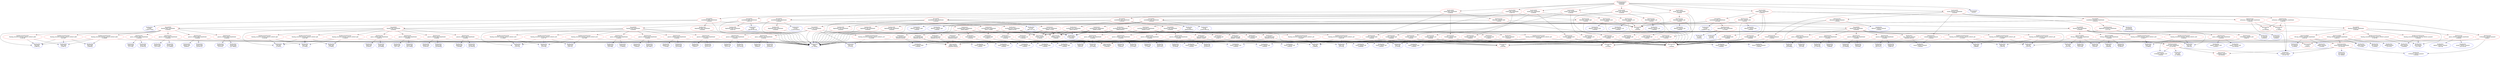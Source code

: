 digraph "combModel"{
"combModel" [ color=red, label="RooSimultaneous
combModel
0.000009"];
"model_bbH_combModel" [ color=red, label="RooProdPdf
model_bbH_combModel
0.000000"];
"modelBare_bbH_combModel" [ color=red, label="RooAddPdf
modelBare_bbH_combModel
0.000000"];
"bkgModel_bbH_combModel" [ color=red, label="RooKeysPdf
bkgModel_bbH_combModel
0.000000"];
"MRec" [ color=blue, label="RooRealVar
MRec
20.700000"];
"finalsig_bbH_combModel" [ color=red, label="RooAddPdf
finalsig_bbH_combModel
0.000000"];
"gauss_240GeV_bbH_combModel" [ color=red, label="RooGaussian
gauss_240GeV_bbH_combModel
0.000000"];
"mean_bbH" [ color=blue, label="RooRealVar
mean_bbH
78.562238"];
"sigma_bbH" [ color=blue, label="RooRealVar
sigma_bbH
5.217260"];
"gauss2_240GeV_bbH_combModel" [ color=red, label="RooGaussian
gauss2_240GeV_bbH_combModel
0.000000"];
"mean2_bbH" [ color=blue, label="RooRealVar
mean2_bbH
111.336805"];
"sigma2_bbH" [ color=blue, label="RooRealVar
sigma2_bbH
10.072050"];
"gauss3_240GeV_bbH_combModel" [ color=red, label="RooGaussian
gauss3_240GeV_bbH_combModel
0.000000"];
"mean3_bbH" [ color=blue, label="RooRealVar
mean3_bbH
130.952197"];
"sigma3_bbH" [ color=blue, label="RooRealVar
sigma3_bbH
6.690451"];
"gauss4_240GeV_bbH_combModel" [ color=red, label="RooGaussian
gauss4_240GeV_bbH_combModel
0.000000"];
"mean4_bbH" [ color=blue, label="RooRealVar
mean4_bbH
143.788004"];
"sigma4_bbH" [ color=blue, label="RooRealVar
sigma4_bbH
3.013224"];
"fsig_bbH" [ color=blue, label="RooRealVar
fsig_bbH
0.098156"];
"finalsig_recursive_fraction_gauss2_240GeV_bbH" [ color=red, label="RooRecursiveFraction
finalsig_recursive_fraction_gauss2_240GeV_bbH
0.180148"];
"fsig2_bbH" [ color=blue, label="RooRealVar
fsig2_bbH
0.199755"];
"finalsig_recursive_fraction_gauss3_240GeV_bbH" [ color=red, label="RooRecursiveFraction
finalsig_recursive_fraction_gauss3_240GeV_bbH
0.612997"];
"fsig3_bbH" [ color=blue, label="RooRealVar
fsig3_bbH
0.849384"];
"finalsig_recursive_fraction_gauss4_240GeV_bbH" [ color=red, label="RooRecursiveFraction
finalsig_recursive_fraction_gauss4_240GeV_bbH
0.108699"];
"1" [ color=red, label="RooConstVar
1
1.000000"];
"muZHsig_bbH_combModel" [ color=red, label="RooProduct
muZHsig_bbH_combModel
34009.498917"];
"varL_240GeV_bbH" [ color=red, label="RooProduct
varL_240GeV_bbH
5000000.000342"];
"Lmess_240GeV_bbH" [ color=blue, label="RooRealVar
Lmess_240GeV_bbH
1.000000"];
"Lideal_240GeV" [ color=red, label="RooConstVar
Lideal_240GeV
5000000.000000"];
"varE_240GeV_bbH" [ color=red, label="RooProduct
varE_240GeV_bbH
0.048268"];
"Emess_240GeV_bbH" [ color=blue, label="RooRealVar
Emess_240GeV_bbH
1.000000"];
"Eideal_240GeV" [ color=red, label="RooConstVar
Eideal_240GeV
0.048268"];
"CSTrue_240GeV" [ color=red, label="RooConstVar
CSTrue_240GeV
0.136350"];
"BRideal_240GeV" [ color=red, label="RooConstVar
BRideal_240GeV
1.000000"];
"muZH_240GeV" [ color=blue, label="RooRealVar
muZH_240GeV
1.033509"];
"N_bbH" [ color=blue, label="RooRealVar
N_bbH
71383.575940"];
"Lsmear_240GeV_bbH" [ color=red, label="RooGaussian
Lsmear_240GeV_bbH
1.000000"];
"0.001" [ color=red, label="RooConstVar
0.001
0.001000"];
"Esmear_240GeV_bbH" [ color=red, label="RooGaussian
Esmear_240GeV_bbH
1.000000"];
"0.01" [ color=red, label="RooConstVar
0.01
0.010000"];
"BRsmear_240GeV_bbH" [ color=red, label="RooGaussian
BRsmear_240GeV_bbH
1.000000"];
"BRmess_240GeV_bbH" [ color=blue, label="RooRealVar
BRmess_240GeV_bbH
1.000000"];
"0.002" [ color=red, label="RooConstVar
0.002
0.002000"];
"model_bcH_combModel" [ color=red, label="RooProdPdf
model_bcH_combModel
0.000000"];
"modelBare_bcH_combModel" [ color=red, label="RooAddPdf
modelBare_bcH_combModel
0.000000"];
"bkgModel_bcH_combModel" [ color=red, label="RooKeysPdf
bkgModel_bcH_combModel
0.000000"];
"finalsig_bcH_combModel" [ color=red, label="RooAddPdf
finalsig_bcH_combModel
0.000000"];
"gauss_240GeV_bcH_combModel" [ color=red, label="RooGaussian
gauss_240GeV_bcH_combModel
0.000001"];
"mean_bcH" [ color=blue, label="RooRealVar
mean_bcH
71.363934"];
"sigma_bcH" [ color=blue, label="RooRealVar
sigma_bcH
9.437968"];
"gauss2_240GeV_bcH_combModel" [ color=red, label="RooGaussian
gauss2_240GeV_bcH_combModel
0.000000"];
"mean2_bcH" [ color=blue, label="RooRealVar
mean2_bcH
106.760672"];
"sigma2_bcH" [ color=blue, label="RooRealVar
sigma2_bcH
7.056426"];
"gauss3_240GeV_bcH_combModel" [ color=red, label="RooGaussian
gauss3_240GeV_bcH_combModel
0.000000"];
"mean3_bcH" [ color=blue, label="RooRealVar
mean3_bcH
129.552991"];
"sigma3_bcH" [ color=blue, label="RooRealVar
sigma3_bcH
7.701946"];
"gauss4_240GeV_bcH_combModel" [ color=red, label="RooGaussian
gauss4_240GeV_bcH_combModel
0.000000"];
"mean4_bcH" [ color=blue, label="RooRealVar
mean4_bcH
145.871077"];
"sigma4_bcH" [ color=blue, label="RooRealVar
sigma4_bcH
2.091977"];
"fsig_bcH" [ color=blue, label="RooRealVar
fsig_bcH
0.527529"];
"finalsig_recursive_fraction_gauss2_240GeV_bcH" [ color=red, label="RooRecursiveFraction
finalsig_recursive_fraction_gauss2_240GeV_bcH
0.116845"];
"fsig2_bcH" [ color=blue, label="RooRealVar
fsig2_bcH
0.247306"];
"finalsig_recursive_fraction_gauss3_240GeV_bcH" [ color=red, label="RooRecursiveFraction
finalsig_recursive_fraction_gauss3_240GeV_bcH
0.297731"];
"fsig3_bcH" [ color=blue, label="RooRealVar
fsig3_bcH
0.837201"];
"finalsig_recursive_fraction_gauss4_240GeV_bcH" [ color=red, label="RooRecursiveFraction
finalsig_recursive_fraction_gauss4_240GeV_bcH
0.057895"];
"muZHsig_bcH_combModel" [ color=red, label="RooProduct
muZHsig_bcH_combModel
34009.501059"];
"varL_240GeV_bcH" [ color=red, label="RooProduct
varL_240GeV_bcH
5000000.003710"];
"Lmess_240GeV_bcH" [ color=blue, label="RooRealVar
Lmess_240GeV_bcH
1.000000"];
"varE_240GeV_bcH" [ color=red, label="RooProduct
varE_240GeV_bcH
0.048268"];
"Emess_240GeV_bcH" [ color=blue, label="RooRealVar
Emess_240GeV_bcH
1.000000"];
"N_bcH" [ color=blue, label="RooRealVar
N_bcH
212919.838501"];
"Lsmear_240GeV_bcH" [ color=red, label="RooGaussian
Lsmear_240GeV_bcH
1.000000"];
"Esmear_240GeV_bcH" [ color=red, label="RooGaussian
Esmear_240GeV_bcH
1.000000"];
"BRsmear_240GeV_bcH" [ color=red, label="RooGaussian
BRsmear_240GeV_bcH
1.000000"];
"BRmess_240GeV_bcH" [ color=blue, label="RooRealVar
BRmess_240GeV_bcH
1.000000"];
"model_bjH_combModel" [ color=red, label="RooProdPdf
model_bjH_combModel
0.000730"];
"modelBare_bjH_combModel" [ color=red, label="RooAddPdf
modelBare_bjH_combModel
0.000730"];
"bkgModel_bjH_combModel" [ color=red, label="RooKeysPdf
bkgModel_bjH_combModel
0.000729"];
"finalsig_bjH_combModel" [ color=red, label="RooAddPdf
finalsig_bjH_combModel
0.000643"];
"gauss_240GeV_bjH_combModel" [ color=red, label="RooGaussian
gauss_240GeV_bjH_combModel
0.085574"];
"mean_bjH" [ color=blue, label="RooRealVar
mean_bjH
39.200690"];
"sigma_bjH" [ color=blue, label="RooRealVar
sigma_bjH
8.343521"];
"gauss2_240GeV_bjH_combModel" [ color=red, label="RooGaussian
gauss2_240GeV_bjH_combModel
0.000000"];
"mean2_bjH" [ color=blue, label="RooRealVar
mean2_bjH
104.130095"];
"sigma2_bjH" [ color=blue, label="RooRealVar
sigma2_bjH
8.877185"];
"gauss3_240GeV_bjH_combModel" [ color=red, label="RooGaussian
gauss3_240GeV_bjH_combModel
0.000000"];
"mean3_bjH" [ color=blue, label="RooRealVar
mean3_bjH
129.062959"];
"sigma3_bjH" [ color=blue, label="RooRealVar
sigma3_bjH
6.302554"];
"gauss4_240GeV_bjH_combModel" [ color=red, label="RooGaussian
gauss4_240GeV_bjH_combModel
0.000000"];
"mean4_bjH" [ color=blue, label="RooRealVar
mean4_bjH
143.484194"];
"sigma4_bjH" [ color=blue, label="RooRealVar
sigma4_bjH
2.302998"];
"fsig_bjH" [ color=blue, label="RooRealVar
fsig_bjH
0.155553"];
"finalsig_recursive_fraction_gauss2_240GeV_bjH" [ color=red, label="RooRecursiveFraction
finalsig_recursive_fraction_gauss2_240GeV_bjH
0.182264"];
"fsig2_bjH" [ color=blue, label="RooRealVar
fsig2_bjH
0.215839"];
"finalsig_recursive_fraction_gauss3_240GeV_bjH" [ color=red, label="RooRecursiveFraction
finalsig_recursive_fraction_gauss3_240GeV_bjH
0.497268"];
"fsig3_bjH" [ color=blue, label="RooRealVar
fsig3_bjH
0.750954"];
"finalsig_recursive_fraction_gauss4_240GeV_bjH" [ color=red, label="RooRecursiveFraction
finalsig_recursive_fraction_gauss4_240GeV_bjH
0.164914"];
"muZHsig_bjH_combModel" [ color=red, label="RooProduct
muZHsig_bjH_combModel
34012.754999"];
"varL_240GeV_bjH" [ color=red, label="RooProduct
varL_240GeV_bjH
5000006.466778"];
"Lmess_240GeV_bjH" [ color=blue, label="RooRealVar
Lmess_240GeV_bjH
1.000001"];
"varE_240GeV_bjH" [ color=red, label="RooProduct
varE_240GeV_bjH
0.048273"];
"Emess_240GeV_bjH" [ color=blue, label="RooRealVar
Emess_240GeV_bjH
1.000094"];
"N_bjH" [ color=blue, label="RooRealVar
N_bjH
489166.381326"];
"Lsmear_240GeV_bjH" [ color=red, label="RooGaussian
Lsmear_240GeV_bjH
0.999999"];
"Esmear_240GeV_bjH" [ color=red, label="RooGaussian
Esmear_240GeV_bjH
0.999955"];
"BRsmear_240GeV_bjH" [ color=red, label="RooGaussian
BRsmear_240GeV_bjH
1.000000"];
"BRmess_240GeV_bjH" [ color=blue, label="RooRealVar
BRmess_240GeV_bjH
1.000000"];
"model_ccH_combModel" [ color=red, label="RooProdPdf
model_ccH_combModel
0.000000"];
"modelBare_ccH_combModel" [ color=red, label="RooAddPdf
modelBare_ccH_combModel
0.000000"];
"bkgModel_ccH_combModel" [ color=red, label="RooKeysPdf
bkgModel_ccH_combModel
0.000000"];
"finalsig_ccH_combModel" [ color=red, label="RooAddPdf
finalsig_ccH_combModel
0.000000"];
"gauss_240GeV_ccH_combModel" [ color=red, label="RooGaussian
gauss_240GeV_ccH_combModel
0.000000"];
"mean_ccH" [ color=blue, label="RooRealVar
mean_ccH
128.943207"];
"sigma_ccH" [ color=blue, label="RooRealVar
sigma_ccH
3.650870"];
"gauss2_240GeV_ccH_combModel" [ color=red, label="RooGaussian
gauss2_240GeV_ccH_combModel
0.000000"];
"mean2_ccH" [ color=blue, label="RooRealVar
mean2_ccH
134.102338"];
"sigma2_ccH" [ color=blue, label="RooRealVar
sigma2_ccH
6.251704"];
"fsig_ccH" [ color=blue, label="RooRealVar
fsig_ccH
0.757916"];
"finalsig_recursive_fraction_gauss2_240GeV_ccH" [ color=red, label="RooRecursiveFraction
finalsig_recursive_fraction_gauss2_240GeV_ccH
0.242084"];
"muZHsig_ccH_combModel" [ color=red, label="RooProduct
muZHsig_ccH_combModel
34009.715336"];
"varL_240GeV_ccH" [ color=red, label="RooProduct
varL_240GeV_ccH
5000009.859827"];
"Lmess_240GeV_ccH" [ color=blue, label="RooRealVar
Lmess_240GeV_ccH
1.000002"];
"varE_240GeV_ccH" [ color=red, label="RooProduct
varE_240GeV_ccH
0.048268"];
"Emess_240GeV_ccH" [ color=blue, label="RooRealVar
Emess_240GeV_ccH
1.000004"];
"N_ccH" [ color=blue, label="RooRealVar
N_ccH
9607.411745"];
"Lsmear_240GeV_ccH" [ color=red, label="RooGaussian
Lsmear_240GeV_ccH
0.999998"];
"Esmear_240GeV_ccH" [ color=red, label="RooGaussian
Esmear_240GeV_ccH
1.000000"];
"BRsmear_240GeV_ccH" [ color=red, label="RooGaussian
BRsmear_240GeV_ccH
1.000000"];
"BRmess_240GeV_ccH" [ color=blue, label="RooRealVar
BRmess_240GeV_ccH
1.000000"];
"model_cjH_combModel" [ color=red, label="RooProdPdf
model_cjH_combModel
0.000000"];
"modelBare_cjH_combModel" [ color=red, label="RooAddPdf
modelBare_cjH_combModel
0.000000"];
"bkgModel_cjH_combModel" [ color=red, label="RooKeysPdf
bkgModel_cjH_combModel
0.000000"];
"finalsig_cjH_combModel" [ color=red, label="RooAddPdf
finalsig_cjH_combModel
0.000000"];
"gauss_240GeV_cjH_combModel" [ color=red, label="RooGaussian
gauss_240GeV_cjH_combModel
0.000000"];
"mean_cjH" [ color=blue, label="RooRealVar
mean_cjH
126.104832"];
"sigma_cjH" [ color=blue, label="RooRealVar
sigma_cjH
4.302787"];
"gauss2_240GeV_cjH_combModel" [ color=red, label="RooGaussian
gauss2_240GeV_cjH_combModel
0.000000"];
"mean2_cjH" [ color=blue, label="RooRealVar
mean2_cjH
113.476057"];
"sigma2_cjH" [ color=blue, label="RooRealVar
sigma2_cjH
2.564433"];
"gauss3_240GeV_cjH_combModel" [ color=red, label="RooGaussian
gauss3_240GeV_cjH_combModel
0.000000"];
"mean3_cjH" [ color=blue, label="RooRealVar
mean3_cjH
146.557673"];
"sigma3_cjH" [ color=blue, label="RooRealVar
sigma3_cjH
1.714892"];
"gauss4_240GeV_cjH_combModel" [ color=red, label="RooGaussian
gauss4_240GeV_cjH_combModel
0.000000"];
"mean4_cjH" [ color=blue, label="RooRealVar
mean4_cjH
135.097072"];
"sigma4_cjH" [ color=blue, label="RooRealVar
sigma4_cjH
6.226286"];
"fsig_cjH" [ color=blue, label="RooRealVar
fsig_cjH
0.409056"];
"finalsig_recursive_fraction_gauss2_240GeV_cjH" [ color=red, label="RooRecursiveFraction
finalsig_recursive_fraction_gauss2_240GeV_cjH
0.044407"];
"fsig2_cjH" [ color=blue, label="RooRealVar
fsig2_cjH
0.075146"];
"finalsig_recursive_fraction_gauss3_240GeV_cjH" [ color=red, label="RooRecursiveFraction
finalsig_recursive_fraction_gauss3_240GeV_cjH
0.065130"];
"fsig3_cjH" [ color=blue, label="RooRealVar
fsig3_cjH
0.119169"];
"finalsig_recursive_fraction_gauss4_240GeV_cjH" [ color=red, label="RooRecursiveFraction
finalsig_recursive_fraction_gauss4_240GeV_cjH
0.481406"];
"muZHsig_cjH_combModel" [ color=red, label="RooProduct
muZHsig_cjH_combModel
34010.508153"];
"varL_240GeV_cjH" [ color=red, label="RooProduct
varL_240GeV_cjH
5000001.046627"];
"Lmess_240GeV_cjH" [ color=blue, label="RooRealVar
Lmess_240GeV_cjH
1.000000"];
"varE_240GeV_cjH" [ color=red, label="RooProduct
varE_240GeV_cjH
0.048270"];
"Emess_240GeV_cjH" [ color=blue, label="RooRealVar
Emess_240GeV_cjH
1.000029"];
"N_cjH" [ color=blue, label="RooRealVar
N_cjH
484610.059257"];
"Lsmear_240GeV_cjH" [ color=red, label="RooGaussian
Lsmear_240GeV_cjH
1.000000"];
"Esmear_240GeV_cjH" [ color=red, label="RooGaussian
Esmear_240GeV_cjH
0.999996"];
"BRsmear_240GeV_cjH" [ color=red, label="RooGaussian
BRsmear_240GeV_cjH
1.000000"];
"BRmess_240GeV_cjH" [ color=blue, label="RooRealVar
BRmess_240GeV_cjH
1.000000"];
"model_eeH_combModel" [ color=red, label="RooProdPdf
model_eeH_combModel
0.000223"];
"modelBare_eeH_combModel" [ color=red, label="RooAddPdf
modelBare_eeH_combModel
0.002496"];
"bkgModel_eeH_combModel" [ color=red, label="RooPolynomial
bkgModel_eeH_combModel
2.315802"];
"a0_eeH" [ color=blue, label="RooRealVar
a0_eeH
0.072724"];
"a1_eeH" [ color=blue, label="RooRealVar
a1_eeH
-0.000442"];
"finalsig_eeH_combModel" [ color=red, label="RooAddPdf
finalsig_eeH_combModel
0.000000"];
"CB1sig_240GeV_eeH_combModel" [ color=red, label="RooCrystalBall
CB1sig_240GeV_eeH_combModel
0.000000"];
"mean_eeH_combModel" [ color=red, label="RooFormulaVar
mean_eeH_combModel
125.307833"];
"COMmess_240GeV_eeH" [ color=blue, label="RooRealVar
COMmess_240GeV_eeH
1.000000"];
"mZ_eeH" [ color=blue, label="RooRealVar
mZ_eeH
91.188000"];
"COMideal_240GeV" [ color=red, label="RooConstVar
COMideal_240GeV
240.000000"];
"mHmess_240GeV" [ color=blue, label="RooRealVar
mHmess_240GeV
125.307758"];
"sigma_eeH" [ color=blue, label="RooRealVar
sigma_eeH
3.041497"];
"alphaL_eeH" [ color=blue, label="RooRealVar
alphaL_eeH
6.247268"];
"NL_eeH" [ color=blue, label="RooRealVar
NL_eeH
9.975766"];
"CB2sig_240GeV_eeH_combModel" [ color=red, label="RooCrystalBall
CB2sig_240GeV_eeH_combModel
0.000000"];
"alphaR_eeH" [ color=blue, label="RooRealVar
alphaR_eeH
6.298333"];
"NR_eeH" [ color=blue, label="RooRealVar
NR_eeH
9.964398"];
"gauss_240GeV_eeH_combModel" [ color=red, label="RooGaussian
gauss_240GeV_eeH_combModel
0.000000"];
"mean2_240GeV_eeH" [ color=blue, label="RooRealVar
mean2_240GeV_eeH
135.564362"];
"sigma2_240GeV_eeH" [ color=blue, label="RooRealVar
sigma2_240GeV_eeH
4.003911"];
"fsig_eeH" [ color=blue, label="RooRealVar
fsig_eeH
0.602180"];
"finalsig_recursive_fraction_CB2sig_240GeV_eeH" [ color=red, label="RooRecursiveFraction
finalsig_recursive_fraction_CB2sig_240GeV_eeH
0.058343"];
"fsig2_eeH" [ color=blue, label="RooRealVar
fsig2_eeH
0.146656"];
"finalsig_recursive_fraction_gauss_240GeV_eeH" [ color=red, label="RooRecursiveFraction
finalsig_recursive_fraction_gauss_240GeV_eeH
0.339477"];
"muZHsig_eeH_combModel" [ color=red, label="RooProduct
muZHsig_eeH_combModel
34008.943878"];
"varL_240GeV_eeH" [ color=red, label="RooProduct
varL_240GeV_eeH
5000008.359764"];
"Lmess_240GeV_eeH" [ color=blue, label="RooRealVar
Lmess_240GeV_eeH
1.000002"];
"varE_240GeV_eeH" [ color=red, label="RooProduct
varE_240GeV_eeH
0.048267"];
"Emess_240GeV_eeH" [ color=blue, label="RooRealVar
Emess_240GeV_eeH
0.999982"];
"N_eeH" [ color=blue, label="RooRealVar
N_eeH
32498.927709"];
"mHsmear_240GeV_eeH_combModel" [ color=red, label="RooGaussian
mHsmear_240GeV_eeH_combModel
0.089260"];
"125" [ color=red, label="RooConstVar
125
125.000000"];
"0.14" [ color=red, label="RooConstVar
0.14
0.140000"];
"Lsmear_240GeV_eeH" [ color=red, label="RooGaussian
Lsmear_240GeV_eeH
0.999999"];
"Esmear_240GeV_eeH" [ color=red, label="RooGaussian
Esmear_240GeV_eeH
0.999998"];
"COMsmear_240GeV_eeH" [ color=red, label="RooGaussian
COMsmear_240GeV_eeH
0.999707"];
"1.2e-05" [ color=red, label="RooConstVar
1.2e-05
0.000012"];
"BRsmear_240GeV_eeH" [ color=red, label="RooGaussian
BRsmear_240GeV_eeH
1.000000"];
"BRmess_240GeV_eeH" [ color=blue, label="RooRealVar
BRmess_240GeV_eeH
1.000000"];
"model_ijH_combModel" [ color=red, label="RooProdPdf
model_ijH_combModel
0.000000"];
"modelBare_ijH_combModel" [ color=red, label="RooAddPdf
modelBare_ijH_combModel
0.000000"];
"bkgModel_ijH_combModel" [ color=red, label="RooKeysPdf
bkgModel_ijH_combModel
0.000000"];
"finalsig_ijH_combModel" [ color=red, label="RooAddPdf
finalsig_ijH_combModel
0.000000"];
"gauss_240GeV_ijH_combModel" [ color=red, label="RooGaussian
gauss_240GeV_ijH_combModel
0.000000"];
"mean_ijH" [ color=blue, label="RooRealVar
mean_ijH
130.634894"];
"sigma_ijH" [ color=blue, label="RooRealVar
sigma_ijH
2.011039"];
"gauss2_240GeV_ijH_combModel" [ color=red, label="RooGaussian
gauss2_240GeV_ijH_combModel
0.000000"];
"mean2_ijH" [ color=blue, label="RooRealVar
mean2_ijH
127.387543"];
"sigma2_ijH" [ color=blue, label="RooRealVar
sigma2_ijH
1.069638"];
"gauss3_240GeV_ijH_combModel" [ color=red, label="RooGaussian
gauss3_240GeV_ijH_combModel
0.000000"];
"mean3_ijH" [ color=blue, label="RooRealVar
mean3_ijH
124.300000"];
"sigma3_ijH" [ color=blue, label="RooRealVar
sigma3_ijH
0.010000"];
"gauss4_240GeV_ijH_combModel" [ color=red, label="RooGaussian
gauss4_240GeV_ijH_combModel
0.000000"];
"mean4_ijH" [ color=blue, label="RooRealVar
mean4_ijH
138.212111"];
"sigma4_ijH" [ color=blue, label="RooRealVar
sigma4_ijH
4.998753"];
"fsig_ijH" [ color=blue, label="RooRealVar
fsig_ijH
0.357139"];
"finalsig_recursive_fraction_gauss2_240GeV_ijH" [ color=red, label="RooRecursiveFraction
finalsig_recursive_fraction_gauss2_240GeV_ijH
0.195262"];
"fsig2_ijH" [ color=blue, label="RooRealVar
fsig2_ijH
0.303740"];
"finalsig_recursive_fraction_gauss3_240GeV_ijH" [ color=red, label="RooRecursiveFraction
finalsig_recursive_fraction_gauss3_240GeV_ijH
0.295687"];
"fsig3_ijH" [ color=blue, label="RooRealVar
fsig3_ijH
0.660607"];
"finalsig_recursive_fraction_gauss4_240GeV_ijH" [ color=red, label="RooRecursiveFraction
finalsig_recursive_fraction_gauss4_240GeV_ijH
0.151912"];
"muZHsig_ijH_combModel" [ color=red, label="RooProduct
muZHsig_ijH_combModel
34009.519386"];
"varL_240GeV_ijH" [ color=red, label="RooProduct
varL_240GeV_ijH
4999997.285665"];
"Lmess_240GeV_ijH" [ color=blue, label="RooRealVar
Lmess_240GeV_ijH
0.999999"];
"varE_240GeV_ijH" [ color=red, label="RooProduct
varE_240GeV_ijH
0.048268"];
"Emess_240GeV_ijH" [ color=blue, label="RooRealVar
Emess_240GeV_ijH
1.000001"];
"N_ijH" [ color=blue, label="RooRealVar
N_ijH
102941.694159"];
"Lsmear_240GeV_ijH" [ color=red, label="RooGaussian
Lsmear_240GeV_ijH
1.000000"];
"Esmear_240GeV_ijH" [ color=red, label="RooGaussian
Esmear_240GeV_ijH
1.000000"];
"BRsmear_240GeV_ijH" [ color=red, label="RooGaussian
BRsmear_240GeV_ijH
1.000000"];
"BRmess_240GeV_ijH" [ color=blue, label="RooRealVar
BRmess_240GeV_ijH
1.000000"];
"model_mumuH_combModel" [ color=red, label="RooProdPdf
model_mumuH_combModel
0.000395"];
"modelBare_mumuH_combModel" [ color=red, label="RooAddPdf
modelBare_mumuH_combModel
0.004425"];
"bkgModel_mumuH_combModel" [ color=red, label="RooPolynomial
bkgModel_mumuH_combModel
1.072740"];
"a0_mumuH" [ color=blue, label="RooRealVar
a0_mumuH
0.004612"];
"a1_mumuH" [ color=blue, label="RooRealVar
a1_mumuH
-0.000053"];
"finalsig_mumuH_combModel" [ color=red, label="RooAddPdf
finalsig_mumuH_combModel
0.000465"];
"CB1sig_240GeV_mumuH_combModel" [ color=red, label="RooCrystalBall
CB1sig_240GeV_mumuH_combModel
0.005145"];
"mean_mumuH_combModel" [ color=red, label="RooFormulaVar
mean_mumuH_combModel
125.307818"];
"COMmess_240GeV_mumuH" [ color=blue, label="RooRealVar
COMmess_240GeV_mumuH
1.000000"];
"mZ_mumuH" [ color=blue, label="RooRealVar
mZ_mumuH
91.188000"];
"sigma_mumuH" [ color=blue, label="RooRealVar
sigma_mumuH
0.725594"];
"alphaL_mumuH" [ color=blue, label="RooRealVar
alphaL_mumuH
2.978362"];
"NL_mumuH" [ color=blue, label="RooRealVar
NL_mumuH
0.100004"];
"CB2sig_240GeV_mumuH_combModel" [ color=red, label="RooCrystalBall
CB2sig_240GeV_mumuH_combModel
0.005151"];
"alphaR_mumuH" [ color=blue, label="RooRealVar
alphaR_mumuH
2.977879"];
"NR_mumuH" [ color=blue, label="RooRealVar
NR_mumuH
0.100044"];
"gauss_240GeV_mumuH_combModel" [ color=red, label="RooGaussian
gauss_240GeV_mumuH_combModel
0.000000"];
"mean2_240GeV_mumuH" [ color=blue, label="RooRealVar
mean2_240GeV_mumuH
128.318158"];
"sigma2_240GeV_mumuH" [ color=blue, label="RooRealVar
sigma2_240GeV_mumuH
7.095798"];
"fsig_mumuH" [ color=blue, label="RooRealVar
fsig_mumuH
0.217296"];
"finalsig_recursive_fraction_CB2sig_240GeV_mumuH" [ color=red, label="RooRecursiveFraction
finalsig_recursive_fraction_CB2sig_240GeV_mumuH
0.000000"];
"fsig2_mumuH" [ color=blue, label="RooRealVar
fsig2_mumuH
0.000000"];
"finalsig_recursive_fraction_gauss_240GeV_mumuH" [ color=red, label="RooRecursiveFraction
finalsig_recursive_fraction_gauss_240GeV_mumuH
0.782704"];
"muZHsig_mumuH_combModel" [ color=red, label="RooProduct
muZHsig_mumuH_combModel
34009.515042"];
"varL_240GeV_mumuH" [ color=red, label="RooProduct
varL_240GeV_mumuH
5000000.095143"];
"Lmess_240GeV_mumuH" [ color=blue, label="RooRealVar
Lmess_240GeV_mumuH
1.000000"];
"varE_240GeV_mumuH" [ color=red, label="RooProduct
varE_240GeV_mumuH
0.048268"];
"Emess_240GeV_mumuH" [ color=blue, label="RooRealVar
Emess_240GeV_mumuH
1.000000"];
"N_mumuH" [ color=blue, label="RooRealVar
N_mumuH
32870.972897"];
"mHsmear_240GeV_mumuH_combModel" [ color=red, label="RooGaussian
mHsmear_240GeV_mumuH_combModel
0.089260"];
"Lsmear_240GeV_mumuH" [ color=red, label="RooGaussian
Lsmear_240GeV_mumuH
1.000000"];
"Esmear_240GeV_mumuH" [ color=red, label="RooGaussian
Esmear_240GeV_mumuH
1.000000"];
"COMsmear_240GeV_mumuH" [ color=red, label="RooGaussian
COMsmear_240GeV_mumuH
0.999817"];
"BRsmear_240GeV_mumuH" [ color=red, label="RooGaussian
BRsmear_240GeV_mumuH
1.000000"];
"BRmess_240GeV_mumuH" [ color=blue, label="RooRealVar
BRmess_240GeV_mumuH
1.000000"];
"channel" [ color=blue, label="RooCategory
channel"];
"finalsig_recursive_fraction_gauss2_240GeV_ijH" -> "fsig_ijH";
"finalsig_recursive_fraction_gauss2_240GeV_ijH" -> "fsig2_ijH";
"finalsig_recursive_fraction_gauss3_240GeV_ijH" -> "fsig_ijH";
"finalsig_recursive_fraction_gauss3_240GeV_ijH" -> "fsig2_ijH";
"finalsig_recursive_fraction_gauss3_240GeV_ijH" -> "fsig3_ijH";
"finalsig_recursive_fraction_gauss4_240GeV_ijH" -> "fsig_ijH";
"finalsig_recursive_fraction_gauss4_240GeV_ijH" -> "fsig2_ijH";
"finalsig_recursive_fraction_gauss4_240GeV_ijH" -> "fsig3_ijH";
"finalsig_recursive_fraction_gauss4_240GeV_ijH" -> "1";
"gauss_240GeV_bbH_combModel" -> "mean_bbH";
"gauss_240GeV_bbH_combModel" -> "sigma_bbH";
"gauss_240GeV_bbH_combModel" -> "MRec";
"modelBare_bbH_combModel" -> "MRec";
"modelBare_bbH_combModel" -> "bkgModel_bbH_combModel";
"modelBare_bbH_combModel" -> "finalsig_bbH_combModel";
"modelBare_bbH_combModel" -> "muZHsig_bbH_combModel";
"modelBare_bbH_combModel" -> "N_bbH";
"bkgModel_bbH_combModel" -> "MRec";
"finalsig_bbH_combModel" -> "gauss_240GeV_bbH_combModel";
"finalsig_bbH_combModel" -> "MRec";
"finalsig_bbH_combModel" -> "gauss2_240GeV_bbH_combModel";
"finalsig_bbH_combModel" -> "gauss3_240GeV_bbH_combModel";
"finalsig_bbH_combModel" -> "gauss4_240GeV_bbH_combModel";
"finalsig_bbH_combModel" -> "fsig_bbH";
"finalsig_bbH_combModel" -> "finalsig_recursive_fraction_gauss2_240GeV_bbH";
"finalsig_bbH_combModel" -> "finalsig_recursive_fraction_gauss3_240GeV_bbH";
"finalsig_bbH_combModel" -> "finalsig_recursive_fraction_gauss4_240GeV_bbH";
"gauss2_240GeV_bbH_combModel" -> "MRec";
"gauss2_240GeV_bbH_combModel" -> "mean2_bbH";
"gauss2_240GeV_bbH_combModel" -> "sigma2_bbH";
"gauss3_240GeV_bbH_combModel" -> "MRec";
"gauss3_240GeV_bbH_combModel" -> "mean3_bbH";
"gauss3_240GeV_bbH_combModel" -> "sigma3_bbH";
"gauss4_240GeV_bbH_combModel" -> "MRec";
"gauss4_240GeV_bbH_combModel" -> "mean4_bbH";
"gauss4_240GeV_bbH_combModel" -> "sigma4_bbH";
"finalsig_recursive_fraction_gauss2_240GeV_bbH" -> "fsig_bbH";
"finalsig_recursive_fraction_gauss2_240GeV_bbH" -> "fsig2_bbH";
"finalsig_recursive_fraction_gauss3_240GeV_bbH" -> "fsig_bbH";
"finalsig_recursive_fraction_gauss3_240GeV_bbH" -> "fsig2_bbH";
"finalsig_recursive_fraction_gauss3_240GeV_bbH" -> "fsig3_bbH";
"finalsig_recursive_fraction_gauss4_240GeV_bbH" -> "fsig_bbH";
"finalsig_recursive_fraction_gauss4_240GeV_bbH" -> "fsig2_bbH";
"finalsig_recursive_fraction_gauss4_240GeV_bbH" -> "fsig3_bbH";
"finalsig_recursive_fraction_gauss4_240GeV_bbH" -> "1";
"Lsmear_240GeV_bbH" -> "1";
"Lsmear_240GeV_bbH" -> "Lmess_240GeV_bbH";
"Lsmear_240GeV_bbH" -> "0.001";
"varL_240GeV_bbH" -> "Lmess_240GeV_bbH";
"varL_240GeV_bbH" -> "Lideal_240GeV";
"varL_240GeV_bcH" -> "Lideal_240GeV";
"varL_240GeV_bcH" -> "Lmess_240GeV_bcH";
"Lsmear_240GeV_bcH" -> "1";
"Lsmear_240GeV_bcH" -> "Lmess_240GeV_bcH";
"Lsmear_240GeV_bcH" -> "0.001";
"Lsmear_240GeV_bjH" -> "1";
"Lsmear_240GeV_bjH" -> "0.001";
"Lsmear_240GeV_bjH" -> "Lmess_240GeV_bjH";
"varL_240GeV_bjH" -> "Lideal_240GeV";
"varL_240GeV_bjH" -> "Lmess_240GeV_bjH";
"varE_240GeV_bjH" -> "Emess_240GeV_bjH";
"varE_240GeV_bjH" -> "Eideal_240GeV";
"Esmear_240GeV_bjH" -> "1";
"Esmear_240GeV_bjH" -> "Emess_240GeV_bjH";
"Esmear_240GeV_bjH" -> "0.01";
"Esmear_240GeV_bbH" -> "1";
"Esmear_240GeV_bbH" -> "0.01";
"Esmear_240GeV_bbH" -> "Emess_240GeV_bbH";
"varE_240GeV_bbH" -> "Emess_240GeV_bbH";
"varE_240GeV_bbH" -> "Eideal_240GeV";
"varE_240GeV_bcH" -> "Eideal_240GeV";
"varE_240GeV_bcH" -> "Emess_240GeV_bcH";
"Esmear_240GeV_bcH" -> "1";
"Esmear_240GeV_bcH" -> "0.01";
"Esmear_240GeV_bcH" -> "Emess_240GeV_bcH";
"gauss_240GeV_bcH_combModel" -> "MRec";
"gauss_240GeV_bcH_combModel" -> "mean_bcH";
"gauss_240GeV_bcH_combModel" -> "sigma_bcH";
"gauss2_240GeV_bcH_combModel" -> "MRec";
"gauss2_240GeV_bcH_combModel" -> "mean2_bcH";
"gauss2_240GeV_bcH_combModel" -> "sigma2_bcH";
"finalsig_bcH_combModel" -> "MRec";
"finalsig_bcH_combModel" -> "gauss_240GeV_bcH_combModel";
"finalsig_bcH_combModel" -> "gauss2_240GeV_bcH_combModel";
"finalsig_bcH_combModel" -> "gauss3_240GeV_bcH_combModel";
"finalsig_bcH_combModel" -> "gauss4_240GeV_bcH_combModel";
"finalsig_bcH_combModel" -> "fsig_bcH";
"finalsig_bcH_combModel" -> "finalsig_recursive_fraction_gauss2_240GeV_bcH";
"finalsig_bcH_combModel" -> "finalsig_recursive_fraction_gauss3_240GeV_bcH";
"finalsig_bcH_combModel" -> "finalsig_recursive_fraction_gauss4_240GeV_bcH";
"gauss3_240GeV_bcH_combModel" -> "MRec";
"gauss3_240GeV_bcH_combModel" -> "mean3_bcH";
"gauss3_240GeV_bcH_combModel" -> "sigma3_bcH";
"gauss4_240GeV_bcH_combModel" -> "MRec";
"gauss4_240GeV_bcH_combModel" -> "mean4_bcH";
"gauss4_240GeV_bcH_combModel" -> "sigma4_bcH";
"finalsig_recursive_fraction_gauss2_240GeV_bcH" -> "fsig_bcH";
"finalsig_recursive_fraction_gauss2_240GeV_bcH" -> "fsig2_bcH";
"finalsig_recursive_fraction_gauss3_240GeV_bcH" -> "fsig_bcH";
"finalsig_recursive_fraction_gauss3_240GeV_bcH" -> "fsig2_bcH";
"finalsig_recursive_fraction_gauss3_240GeV_bcH" -> "fsig3_bcH";
"finalsig_recursive_fraction_gauss4_240GeV_bcH" -> "1";
"finalsig_recursive_fraction_gauss4_240GeV_bcH" -> "fsig_bcH";
"finalsig_recursive_fraction_gauss4_240GeV_bcH" -> "fsig2_bcH";
"finalsig_recursive_fraction_gauss4_240GeV_bcH" -> "fsig3_bcH";
"varL_240GeV_ccH" -> "Lideal_240GeV";
"varL_240GeV_ccH" -> "Lmess_240GeV_ccH";
"Lsmear_240GeV_ccH" -> "1";
"Lsmear_240GeV_ccH" -> "0.001";
"Lsmear_240GeV_ccH" -> "Lmess_240GeV_ccH";
"gauss_240GeV_ccH_combModel" -> "MRec";
"gauss_240GeV_ccH_combModel" -> "mean_ccH";
"gauss_240GeV_ccH_combModel" -> "sigma_ccH";
"gauss2_240GeV_ccH_combModel" -> "MRec";
"gauss2_240GeV_ccH_combModel" -> "mean2_ccH";
"gauss2_240GeV_ccH_combModel" -> "sigma2_ccH";
"finalsig_ccH_combModel" -> "MRec";
"finalsig_ccH_combModel" -> "gauss_240GeV_ccH_combModel";
"finalsig_ccH_combModel" -> "gauss2_240GeV_ccH_combModel";
"finalsig_ccH_combModel" -> "fsig_ccH";
"finalsig_ccH_combModel" -> "finalsig_recursive_fraction_gauss2_240GeV_ccH";
"finalsig_recursive_fraction_gauss2_240GeV_ccH" -> "1";
"finalsig_recursive_fraction_gauss2_240GeV_ccH" -> "fsig_ccH";
"varE_240GeV_ccH" -> "Eideal_240GeV";
"varE_240GeV_ccH" -> "Emess_240GeV_ccH";
"Esmear_240GeV_ccH" -> "1";
"Esmear_240GeV_ccH" -> "0.01";
"Esmear_240GeV_ccH" -> "Emess_240GeV_ccH";
"model_ccH_combModel" -> "Lsmear_240GeV_ccH";
"model_ccH_combModel" -> "Esmear_240GeV_ccH";
"model_ccH_combModel" -> "modelBare_ccH_combModel";
"model_ccH_combModel" -> "BRsmear_240GeV_ccH";
"modelBare_ccH_combModel" -> "MRec";
"modelBare_ccH_combModel" -> "finalsig_ccH_combModel";
"modelBare_ccH_combModel" -> "bkgModel_ccH_combModel";
"modelBare_ccH_combModel" -> "muZHsig_ccH_combModel";
"modelBare_ccH_combModel" -> "N_ccH";
"bkgModel_ccH_combModel" -> "MRec";
"muZHsig_ccH_combModel" -> "CSTrue_240GeV";
"muZHsig_ccH_combModel" -> "BRideal_240GeV";
"muZHsig_ccH_combModel" -> "varL_240GeV_ccH";
"muZHsig_ccH_combModel" -> "varE_240GeV_ccH";
"muZHsig_ccH_combModel" -> "muZH_240GeV";
"muZHsig_bbH_combModel" -> "varL_240GeV_bbH";
"muZHsig_bbH_combModel" -> "varE_240GeV_bbH";
"muZHsig_bbH_combModel" -> "CSTrue_240GeV";
"muZHsig_bbH_combModel" -> "BRideal_240GeV";
"muZHsig_bbH_combModel" -> "muZH_240GeV";
"muZHsig_bcH_combModel" -> "varL_240GeV_bcH";
"muZHsig_bcH_combModel" -> "varE_240GeV_bcH";
"muZHsig_bcH_combModel" -> "CSTrue_240GeV";
"muZHsig_bcH_combModel" -> "BRideal_240GeV";
"muZHsig_bcH_combModel" -> "muZH_240GeV";
"modelBare_bcH_combModel" -> "MRec";
"modelBare_bcH_combModel" -> "finalsig_bcH_combModel";
"modelBare_bcH_combModel" -> "muZHsig_bcH_combModel";
"modelBare_bcH_combModel" -> "bkgModel_bcH_combModel";
"modelBare_bcH_combModel" -> "N_bcH";
"bkgModel_bcH_combModel" -> "MRec";
"BRsmear_240GeV_bbH" -> "1";
"BRsmear_240GeV_bbH" -> "BRmess_240GeV_bbH";
"BRsmear_240GeV_bbH" -> "0.002";
"BRsmear_240GeV_bcH" -> "1";
"BRsmear_240GeV_bcH" -> "BRmess_240GeV_bcH";
"BRsmear_240GeV_bcH" -> "0.002";
"model_bcH_combModel" -> "Lsmear_240GeV_bcH";
"model_bcH_combModel" -> "Esmear_240GeV_bcH";
"model_bcH_combModel" -> "modelBare_bcH_combModel";
"model_bcH_combModel" -> "BRsmear_240GeV_bcH";
"combModel" -> "model_ccH_combModel";
"combModel" -> "model_bcH_combModel";
"combModel" -> "model_bbH_combModel";
"combModel" -> "model_bjH_combModel";
"combModel" -> "channel";
"combModel" -> "model_cjH_combModel";
"combModel" -> "model_ijH_combModel";
"combModel" -> "model_mumuH_combModel";
"combModel" -> "model_eeH_combModel";
"model_bbH_combModel" -> "modelBare_bbH_combModel";
"model_bbH_combModel" -> "Lsmear_240GeV_bbH";
"model_bbH_combModel" -> "Esmear_240GeV_bbH";
"model_bbH_combModel" -> "BRsmear_240GeV_bbH";
"model_bjH_combModel" -> "Lsmear_240GeV_bjH";
"model_bjH_combModel" -> "Esmear_240GeV_bjH";
"model_bjH_combModel" -> "modelBare_bjH_combModel";
"model_bjH_combModel" -> "BRsmear_240GeV_bjH";
"modelBare_bjH_combModel" -> "MRec";
"modelBare_bjH_combModel" -> "bkgModel_bjH_combModel";
"modelBare_bjH_combModel" -> "finalsig_bjH_combModel";
"modelBare_bjH_combModel" -> "N_bjH";
"modelBare_bjH_combModel" -> "muZHsig_bjH_combModel";
"bkgModel_bjH_combModel" -> "MRec";
"finalsig_bjH_combModel" -> "MRec";
"finalsig_bjH_combModel" -> "gauss_240GeV_bjH_combModel";
"finalsig_bjH_combModel" -> "gauss2_240GeV_bjH_combModel";
"finalsig_bjH_combModel" -> "fsig_bjH";
"finalsig_bjH_combModel" -> "finalsig_recursive_fraction_gauss2_240GeV_bjH";
"finalsig_bjH_combModel" -> "finalsig_recursive_fraction_gauss3_240GeV_bjH";
"finalsig_bjH_combModel" -> "finalsig_recursive_fraction_gauss4_240GeV_bjH";
"finalsig_bjH_combModel" -> "gauss3_240GeV_bjH_combModel";
"finalsig_bjH_combModel" -> "gauss4_240GeV_bjH_combModel";
"gauss_240GeV_bjH_combModel" -> "MRec";
"gauss_240GeV_bjH_combModel" -> "mean_bjH";
"gauss_240GeV_bjH_combModel" -> "sigma_bjH";
"gauss2_240GeV_bjH_combModel" -> "MRec";
"gauss2_240GeV_bjH_combModel" -> "mean2_bjH";
"gauss2_240GeV_bjH_combModel" -> "sigma2_bjH";
"finalsig_recursive_fraction_gauss2_240GeV_bjH" -> "fsig_bjH";
"finalsig_recursive_fraction_gauss2_240GeV_bjH" -> "fsig2_bjH";
"finalsig_recursive_fraction_gauss3_240GeV_bjH" -> "fsig_bjH";
"finalsig_recursive_fraction_gauss3_240GeV_bjH" -> "fsig2_bjH";
"finalsig_recursive_fraction_gauss3_240GeV_bjH" -> "fsig3_bjH";
"finalsig_recursive_fraction_gauss4_240GeV_bjH" -> "1";
"finalsig_recursive_fraction_gauss4_240GeV_bjH" -> "fsig_bjH";
"finalsig_recursive_fraction_gauss4_240GeV_bjH" -> "fsig2_bjH";
"finalsig_recursive_fraction_gauss4_240GeV_bjH" -> "fsig3_bjH";
"gauss3_240GeV_bjH_combModel" -> "MRec";
"gauss3_240GeV_bjH_combModel" -> "mean3_bjH";
"gauss3_240GeV_bjH_combModel" -> "sigma3_bjH";
"gauss4_240GeV_bjH_combModel" -> "MRec";
"gauss4_240GeV_bjH_combModel" -> "mean4_bjH";
"gauss4_240GeV_bjH_combModel" -> "sigma4_bjH";
"BRsmear_240GeV_bjH" -> "1";
"BRsmear_240GeV_bjH" -> "0.002";
"BRsmear_240GeV_bjH" -> "BRmess_240GeV_bjH";
"gauss_240GeV_cjH_combModel" -> "MRec";
"gauss_240GeV_cjH_combModel" -> "mean_cjH";
"gauss_240GeV_cjH_combModel" -> "sigma_cjH";
"gauss2_240GeV_cjH_combModel" -> "MRec";
"gauss2_240GeV_cjH_combModel" -> "mean2_cjH";
"gauss2_240GeV_cjH_combModel" -> "sigma2_cjH";
"finalsig_cjH_combModel" -> "MRec";
"finalsig_cjH_combModel" -> "gauss_240GeV_cjH_combModel";
"finalsig_cjH_combModel" -> "gauss2_240GeV_cjH_combModel";
"finalsig_cjH_combModel" -> "gauss3_240GeV_cjH_combModel";
"finalsig_cjH_combModel" -> "gauss4_240GeV_cjH_combModel";
"finalsig_cjH_combModel" -> "fsig_cjH";
"finalsig_cjH_combModel" -> "finalsig_recursive_fraction_gauss2_240GeV_cjH";
"finalsig_cjH_combModel" -> "finalsig_recursive_fraction_gauss3_240GeV_cjH";
"finalsig_cjH_combModel" -> "finalsig_recursive_fraction_gauss4_240GeV_cjH";
"gauss3_240GeV_cjH_combModel" -> "MRec";
"gauss3_240GeV_cjH_combModel" -> "mean3_cjH";
"gauss3_240GeV_cjH_combModel" -> "sigma3_cjH";
"gauss4_240GeV_cjH_combModel" -> "MRec";
"gauss4_240GeV_cjH_combModel" -> "mean4_cjH";
"gauss4_240GeV_cjH_combModel" -> "sigma4_cjH";
"finalsig_recursive_fraction_gauss2_240GeV_cjH" -> "fsig_cjH";
"finalsig_recursive_fraction_gauss2_240GeV_cjH" -> "fsig2_cjH";
"finalsig_recursive_fraction_gauss3_240GeV_cjH" -> "fsig_cjH";
"finalsig_recursive_fraction_gauss3_240GeV_cjH" -> "fsig2_cjH";
"finalsig_recursive_fraction_gauss3_240GeV_cjH" -> "fsig3_cjH";
"finalsig_recursive_fraction_gauss4_240GeV_cjH" -> "1";
"finalsig_recursive_fraction_gauss4_240GeV_cjH" -> "fsig_cjH";
"finalsig_recursive_fraction_gauss4_240GeV_cjH" -> "fsig2_cjH";
"finalsig_recursive_fraction_gauss4_240GeV_cjH" -> "fsig3_cjH";
"varL_240GeV_cjH" -> "Lideal_240GeV";
"varL_240GeV_cjH" -> "Lmess_240GeV_cjH";
"Lsmear_240GeV_cjH" -> "1";
"Lsmear_240GeV_cjH" -> "0.001";
"Lsmear_240GeV_cjH" -> "Lmess_240GeV_cjH";
"Esmear_240GeV_cjH" -> "1";
"Esmear_240GeV_cjH" -> "0.01";
"Esmear_240GeV_cjH" -> "Emess_240GeV_cjH";
"varE_240GeV_cjH" -> "Eideal_240GeV";
"varE_240GeV_cjH" -> "Emess_240GeV_cjH";
"muZHsig_cjH_combModel" -> "CSTrue_240GeV";
"muZHsig_cjH_combModel" -> "BRideal_240GeV";
"muZHsig_cjH_combModel" -> "muZH_240GeV";
"muZHsig_cjH_combModel" -> "varL_240GeV_cjH";
"muZHsig_cjH_combModel" -> "varE_240GeV_cjH";
"modelBare_cjH_combModel" -> "MRec";
"modelBare_cjH_combModel" -> "finalsig_cjH_combModel";
"modelBare_cjH_combModel" -> "muZHsig_cjH_combModel";
"modelBare_cjH_combModel" -> "bkgModel_cjH_combModel";
"modelBare_cjH_combModel" -> "N_cjH";
"bkgModel_cjH_combModel" -> "MRec";
"model_cjH_combModel" -> "Lsmear_240GeV_cjH";
"model_cjH_combModel" -> "Esmear_240GeV_cjH";
"model_cjH_combModel" -> "modelBare_cjH_combModel";
"model_cjH_combModel" -> "BRsmear_240GeV_cjH";
"BRsmear_240GeV_cjH" -> "1";
"BRsmear_240GeV_cjH" -> "0.002";
"BRsmear_240GeV_cjH" -> "BRmess_240GeV_cjH";
"BRsmear_240GeV_ccH" -> "1";
"BRsmear_240GeV_ccH" -> "0.002";
"BRsmear_240GeV_ccH" -> "BRmess_240GeV_ccH";
"modelBare_ijH_combModel" -> "MRec";
"modelBare_ijH_combModel" -> "N_ijH";
"modelBare_ijH_combModel" -> "bkgModel_ijH_combModel";
"modelBare_ijH_combModel" -> "finalsig_ijH_combModel";
"modelBare_ijH_combModel" -> "muZHsig_ijH_combModel";
"bkgModel_ijH_combModel" -> "MRec";
"finalsig_ijH_combModel" -> "fsig_ijH";
"finalsig_ijH_combModel" -> "finalsig_recursive_fraction_gauss2_240GeV_ijH";
"finalsig_ijH_combModel" -> "finalsig_recursive_fraction_gauss3_240GeV_ijH";
"finalsig_ijH_combModel" -> "finalsig_recursive_fraction_gauss4_240GeV_ijH";
"finalsig_ijH_combModel" -> "MRec";
"finalsig_ijH_combModel" -> "gauss_240GeV_ijH_combModel";
"finalsig_ijH_combModel" -> "gauss2_240GeV_ijH_combModel";
"finalsig_ijH_combModel" -> "gauss3_240GeV_ijH_combModel";
"finalsig_ijH_combModel" -> "gauss4_240GeV_ijH_combModel";
"gauss_240GeV_ijH_combModel" -> "MRec";
"gauss_240GeV_ijH_combModel" -> "mean_ijH";
"gauss_240GeV_ijH_combModel" -> "sigma_ijH";
"gauss2_240GeV_ijH_combModel" -> "MRec";
"gauss2_240GeV_ijH_combModel" -> "mean2_ijH";
"gauss2_240GeV_ijH_combModel" -> "sigma2_ijH";
"gauss3_240GeV_ijH_combModel" -> "MRec";
"gauss3_240GeV_ijH_combModel" -> "mean3_ijH";
"gauss3_240GeV_ijH_combModel" -> "sigma3_ijH";
"gauss4_240GeV_ijH_combModel" -> "MRec";
"gauss4_240GeV_ijH_combModel" -> "mean4_ijH";
"gauss4_240GeV_ijH_combModel" -> "sigma4_ijH";
"varL_240GeV_ijH" -> "Lideal_240GeV";
"varL_240GeV_ijH" -> "Lmess_240GeV_ijH";
"Lsmear_240GeV_ijH" -> "1";
"Lsmear_240GeV_ijH" -> "0.001";
"Lsmear_240GeV_ijH" -> "Lmess_240GeV_ijH";
"Esmear_240GeV_ijH" -> "1";
"Esmear_240GeV_ijH" -> "0.01";
"Esmear_240GeV_ijH" -> "Emess_240GeV_ijH";
"varE_240GeV_ijH" -> "Eideal_240GeV";
"varE_240GeV_ijH" -> "Emess_240GeV_ijH";
"muZHsig_ijH_combModel" -> "CSTrue_240GeV";
"muZHsig_ijH_combModel" -> "BRideal_240GeV";
"muZHsig_ijH_combModel" -> "muZH_240GeV";
"muZHsig_ijH_combModel" -> "varL_240GeV_ijH";
"muZHsig_ijH_combModel" -> "varE_240GeV_ijH";
"model_ijH_combModel" -> "modelBare_ijH_combModel";
"model_ijH_combModel" -> "Lsmear_240GeV_ijH";
"model_ijH_combModel" -> "Esmear_240GeV_ijH";
"model_ijH_combModel" -> "BRsmear_240GeV_ijH";
"BRsmear_240GeV_ijH" -> "1";
"BRsmear_240GeV_ijH" -> "0.002";
"BRsmear_240GeV_ijH" -> "BRmess_240GeV_ijH";
"mean_eeH_combModel" -> "COMideal_240GeV";
"mean_eeH_combModel" -> "COMmess_240GeV_eeH";
"mean_eeH_combModel" -> "mHmess_240GeV";
"mean_eeH_combModel" -> "mZ_eeH";
"COMsmear_240GeV_eeH" -> "1";
"COMsmear_240GeV_eeH" -> "COMmess_240GeV_eeH";
"COMsmear_240GeV_eeH" -> "1.2e-05";
"COMsmear_240GeV_mumuH" -> "1";
"COMsmear_240GeV_mumuH" -> "1.2e-05";
"COMsmear_240GeV_mumuH" -> "COMmess_240GeV_mumuH";
"mean_mumuH_combModel" -> "COMideal_240GeV";
"mean_mumuH_combModel" -> "COMmess_240GeV_mumuH";
"mean_mumuH_combModel" -> "mZ_mumuH";
"mean_mumuH_combModel" -> "mHmess_240GeV";
"mHsmear_240GeV_eeH_combModel" -> "125";
"mHsmear_240GeV_eeH_combModel" -> "mHmess_240GeV";
"mHsmear_240GeV_eeH_combModel" -> "0.14";
"mHsmear_240GeV_mumuH_combModel" -> "125";
"mHsmear_240GeV_mumuH_combModel" -> "mHmess_240GeV";
"mHsmear_240GeV_mumuH_combModel" -> "0.14";
"model_mumuH_combModel" -> "COMsmear_240GeV_mumuH";
"model_mumuH_combModel" -> "mHsmear_240GeV_mumuH_combModel";
"model_mumuH_combModel" -> "modelBare_mumuH_combModel";
"model_mumuH_combModel" -> "Lsmear_240GeV_mumuH";
"model_mumuH_combModel" -> "Esmear_240GeV_mumuH";
"model_mumuH_combModel" -> "BRsmear_240GeV_mumuH";
"modelBare_mumuH_combModel" -> "MRec";
"modelBare_mumuH_combModel" -> "bkgModel_mumuH_combModel";
"modelBare_mumuH_combModel" -> "N_mumuH";
"modelBare_mumuH_combModel" -> "finalsig_mumuH_combModel";
"modelBare_mumuH_combModel" -> "muZHsig_mumuH_combModel";
"bkgModel_mumuH_combModel" -> "MRec";
"bkgModel_mumuH_combModel" -> "a0_mumuH";
"bkgModel_mumuH_combModel" -> "a1_mumuH";
"CB1sig_240GeV_mumuH_combModel" -> "MRec";
"CB1sig_240GeV_mumuH_combModel" -> "mean_mumuH_combModel";
"CB1sig_240GeV_mumuH_combModel" -> "sigma_mumuH";
"CB1sig_240GeV_mumuH_combModel" -> "alphaL_mumuH";
"CB1sig_240GeV_mumuH_combModel" -> "NL_mumuH";
"finalsig_mumuH_combModel" -> "MRec";
"finalsig_mumuH_combModel" -> "CB1sig_240GeV_mumuH_combModel";
"finalsig_mumuH_combModel" -> "CB2sig_240GeV_mumuH_combModel";
"finalsig_mumuH_combModel" -> "fsig_mumuH";
"finalsig_mumuH_combModel" -> "finalsig_recursive_fraction_CB2sig_240GeV_mumuH";
"finalsig_mumuH_combModel" -> "finalsig_recursive_fraction_gauss_240GeV_mumuH";
"finalsig_mumuH_combModel" -> "gauss_240GeV_mumuH_combModel";
"CB2sig_240GeV_mumuH_combModel" -> "MRec";
"CB2sig_240GeV_mumuH_combModel" -> "mean_mumuH_combModel";
"CB2sig_240GeV_mumuH_combModel" -> "sigma_mumuH";
"CB2sig_240GeV_mumuH_combModel" -> "alphaR_mumuH";
"CB2sig_240GeV_mumuH_combModel" -> "NR_mumuH";
"finalsig_recursive_fraction_CB2sig_240GeV_mumuH" -> "fsig_mumuH";
"finalsig_recursive_fraction_CB2sig_240GeV_mumuH" -> "fsig2_mumuH";
"finalsig_recursive_fraction_gauss_240GeV_mumuH" -> "1";
"finalsig_recursive_fraction_gauss_240GeV_mumuH" -> "fsig_mumuH";
"finalsig_recursive_fraction_gauss_240GeV_mumuH" -> "fsig2_mumuH";
"gauss_240GeV_mumuH_combModel" -> "MRec";
"gauss_240GeV_mumuH_combModel" -> "mean2_240GeV_mumuH";
"gauss_240GeV_mumuH_combModel" -> "sigma2_240GeV_mumuH";
"varL_240GeV_mumuH" -> "Lideal_240GeV";
"varL_240GeV_mumuH" -> "Lmess_240GeV_mumuH";
"Lsmear_240GeV_mumuH" -> "1";
"Lsmear_240GeV_mumuH" -> "0.001";
"Lsmear_240GeV_mumuH" -> "Lmess_240GeV_mumuH";
"Esmear_240GeV_mumuH" -> "1";
"Esmear_240GeV_mumuH" -> "0.01";
"Esmear_240GeV_mumuH" -> "Emess_240GeV_mumuH";
"varE_240GeV_mumuH" -> "Eideal_240GeV";
"varE_240GeV_mumuH" -> "Emess_240GeV_mumuH";
"muZHsig_mumuH_combModel" -> "CSTrue_240GeV";
"muZHsig_mumuH_combModel" -> "BRideal_240GeV";
"muZHsig_mumuH_combModel" -> "muZH_240GeV";
"muZHsig_mumuH_combModel" -> "varL_240GeV_mumuH";
"muZHsig_mumuH_combModel" -> "varE_240GeV_mumuH";
"BRsmear_240GeV_mumuH" -> "1";
"BRsmear_240GeV_mumuH" -> "0.002";
"BRsmear_240GeV_mumuH" -> "BRmess_240GeV_mumuH";
"model_eeH_combModel" -> "COMsmear_240GeV_eeH";
"model_eeH_combModel" -> "mHsmear_240GeV_eeH_combModel";
"model_eeH_combModel" -> "modelBare_eeH_combModel";
"model_eeH_combModel" -> "Lsmear_240GeV_eeH";
"model_eeH_combModel" -> "Esmear_240GeV_eeH";
"model_eeH_combModel" -> "BRsmear_240GeV_eeH";
"modelBare_eeH_combModel" -> "MRec";
"modelBare_eeH_combModel" -> "bkgModel_eeH_combModel";
"modelBare_eeH_combModel" -> "finalsig_eeH_combModel";
"modelBare_eeH_combModel" -> "muZHsig_eeH_combModel";
"modelBare_eeH_combModel" -> "N_eeH";
"bkgModel_eeH_combModel" -> "MRec";
"bkgModel_eeH_combModel" -> "a0_eeH";
"bkgModel_eeH_combModel" -> "a1_eeH";
"CB2sig_240GeV_eeH_combModel" -> "MRec";
"CB2sig_240GeV_eeH_combModel" -> "sigma_eeH";
"CB2sig_240GeV_eeH_combModel" -> "mean_eeH_combModel";
"CB2sig_240GeV_eeH_combModel" -> "alphaR_eeH";
"CB2sig_240GeV_eeH_combModel" -> "NR_eeH";
"finalsig_eeH_combModel" -> "MRec";
"finalsig_eeH_combModel" -> "CB2sig_240GeV_eeH_combModel";
"finalsig_eeH_combModel" -> "CB1sig_240GeV_eeH_combModel";
"finalsig_eeH_combModel" -> "gauss_240GeV_eeH_combModel";
"finalsig_eeH_combModel" -> "fsig_eeH";
"finalsig_eeH_combModel" -> "finalsig_recursive_fraction_CB2sig_240GeV_eeH";
"finalsig_eeH_combModel" -> "finalsig_recursive_fraction_gauss_240GeV_eeH";
"CB1sig_240GeV_eeH_combModel" -> "MRec";
"CB1sig_240GeV_eeH_combModel" -> "sigma_eeH";
"CB1sig_240GeV_eeH_combModel" -> "mean_eeH_combModel";
"CB1sig_240GeV_eeH_combModel" -> "alphaL_eeH";
"CB1sig_240GeV_eeH_combModel" -> "NL_eeH";
"gauss_240GeV_eeH_combModel" -> "MRec";
"gauss_240GeV_eeH_combModel" -> "mean2_240GeV_eeH";
"gauss_240GeV_eeH_combModel" -> "sigma2_240GeV_eeH";
"finalsig_recursive_fraction_CB2sig_240GeV_eeH" -> "fsig_eeH";
"finalsig_recursive_fraction_CB2sig_240GeV_eeH" -> "fsig2_eeH";
"finalsig_recursive_fraction_gauss_240GeV_eeH" -> "1";
"finalsig_recursive_fraction_gauss_240GeV_eeH" -> "fsig_eeH";
"finalsig_recursive_fraction_gauss_240GeV_eeH" -> "fsig2_eeH";
"varL_240GeV_eeH" -> "Lideal_240GeV";
"varL_240GeV_eeH" -> "Lmess_240GeV_eeH";
"Lsmear_240GeV_eeH" -> "1";
"Lsmear_240GeV_eeH" -> "0.001";
"Lsmear_240GeV_eeH" -> "Lmess_240GeV_eeH";
"Esmear_240GeV_eeH" -> "1";
"Esmear_240GeV_eeH" -> "0.01";
"Esmear_240GeV_eeH" -> "Emess_240GeV_eeH";
"varE_240GeV_eeH" -> "Eideal_240GeV";
"varE_240GeV_eeH" -> "Emess_240GeV_eeH";
"muZHsig_eeH_combModel" -> "CSTrue_240GeV";
"muZHsig_eeH_combModel" -> "BRideal_240GeV";
"muZHsig_eeH_combModel" -> "muZH_240GeV";
"muZHsig_eeH_combModel" -> "varL_240GeV_eeH";
"muZHsig_eeH_combModel" -> "varE_240GeV_eeH";
"BRsmear_240GeV_eeH" -> "1";
"BRsmear_240GeV_eeH" -> "0.002";
"BRsmear_240GeV_eeH" -> "BRmess_240GeV_eeH";
"muZHsig_bjH_combModel" -> "varL_240GeV_bjH";
"muZHsig_bjH_combModel" -> "varE_240GeV_bjH";
"muZHsig_bjH_combModel" -> "CSTrue_240GeV";
"muZHsig_bjH_combModel" -> "BRideal_240GeV";
"muZHsig_bjH_combModel" -> "muZH_240GeV";
}
